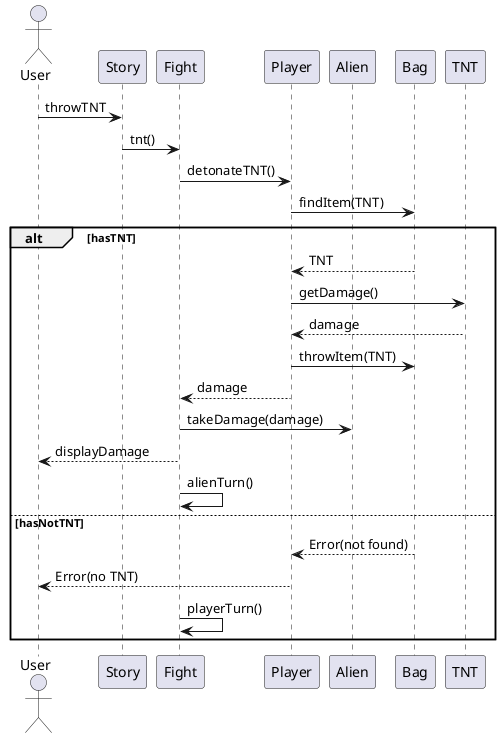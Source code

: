 @startuml

actor User
participant Story
participant Fight
participant Player
participant Alien
participant Bag
participant TNT

User -> Story : throwTNT
Story -> Fight : tnt()
Fight -> Player : detonateTNT()
Player -> Bag : findItem(TNT)
alt hasTNT
    return TNT
    Player -> TNT : getDamage()
    return damage
    Player -> Bag : throwItem(TNT)
    Player --> Fight : damage
    Fight -> Alien : takeDamage(damage)
    Fight --> User : displayDamage
    Fight -> Fight : alienTurn()
else hasNotTNT
    Bag --> Player : Error(not found)
    Player --> User : Error(no TNT)
    Fight -> Fight : playerTurn()
end

@enduml